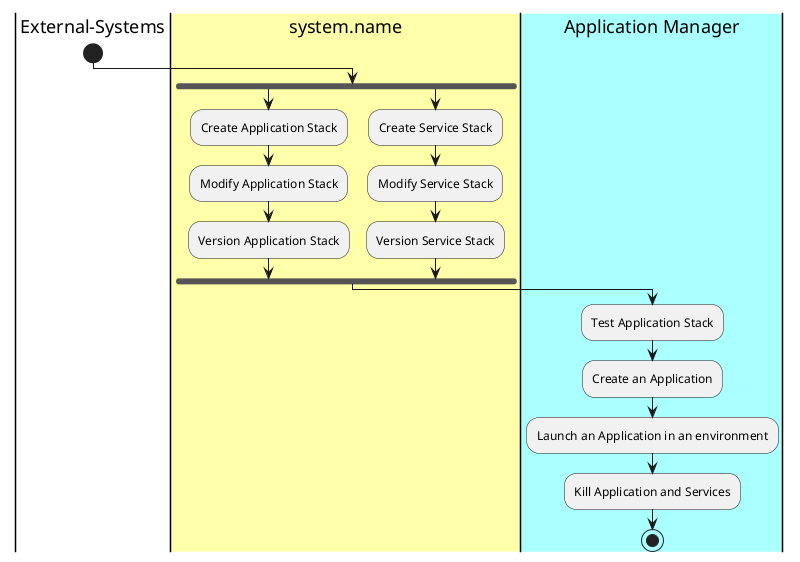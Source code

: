 @startuml
|External-Systems|
start
|#ffffaa|system.name|
fork
:Create Application Stack;
:Modify Application Stack;
:Version Application Stack;
fork again
:Create Service Stack;
:Modify Service Stack;
:Version Service Stack;
fork end
|#aaffff|Application Manager|
:Test Application Stack;
:Create an Application;
:Launch an Application in an environment;
:Kill Application and Services;
stop
@enduml
